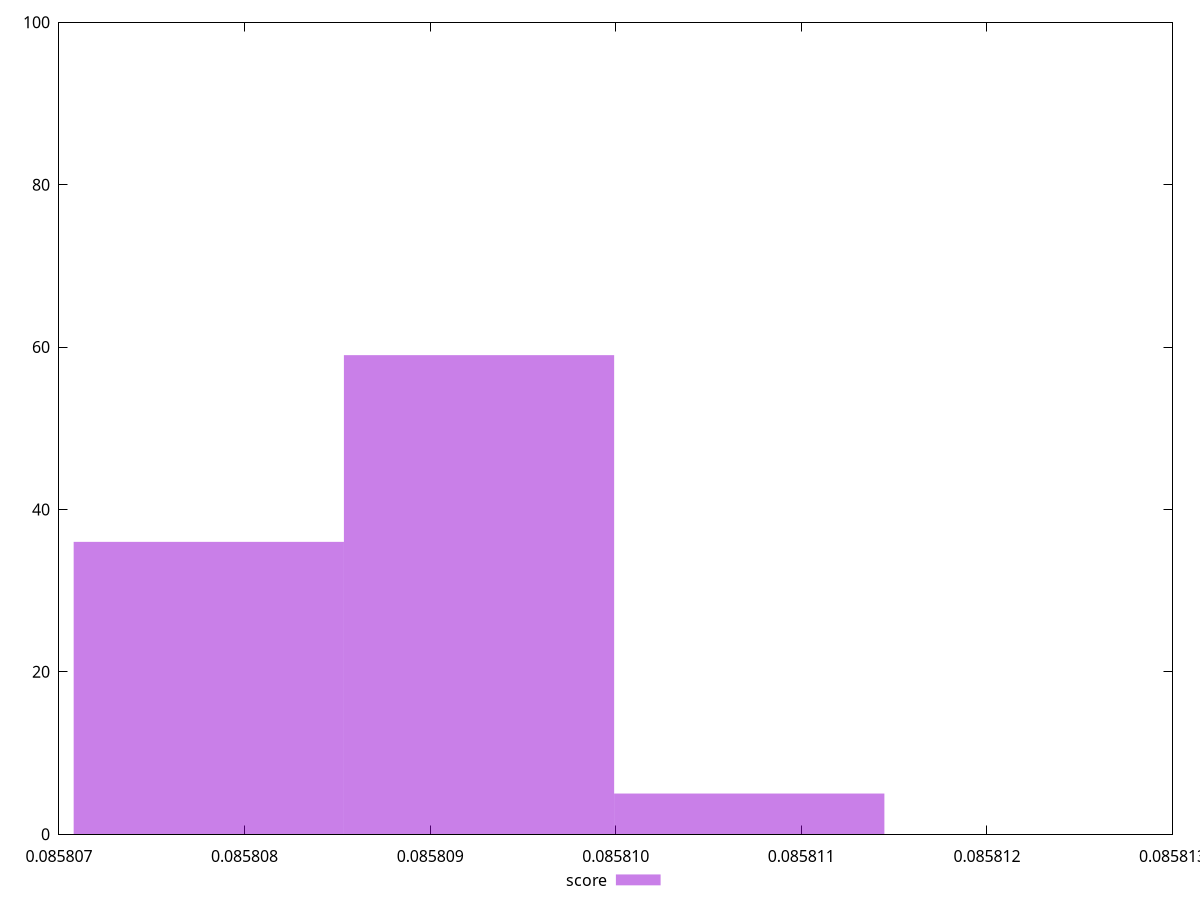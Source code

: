 reset
set terminal svg size 640, 490 enhanced background rgb 'white'
set output "reprap/total-byte-weight/samples/pages+cached+noexternal+nocss/score/histogram.svg"

$score <<EOF
0.08580926325144692 59
0.08580780705542046 36
0.08581071944747339 5
EOF

set key outside below
set boxwidth 0.0000014561960264640473
set yrange [0:100]
set style fill transparent solid 0.5 noborder

plot \
  $score title "score" with boxes, \


reset